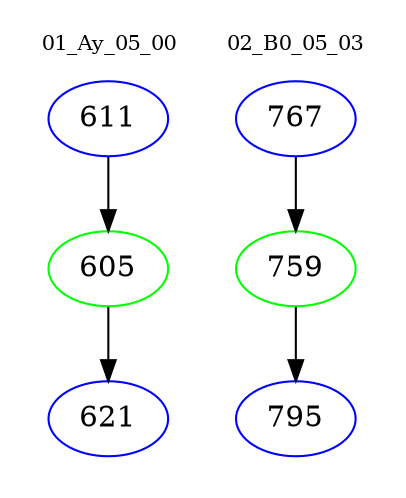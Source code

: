 digraph{
subgraph cluster_0 {
color = white
label = "01_Ay_05_00";
fontsize=10;
T0_611 [label="611", color="blue"]
T0_611 -> T0_605 [color="black"]
T0_605 [label="605", color="green"]
T0_605 -> T0_621 [color="black"]
T0_621 [label="621", color="blue"]
}
subgraph cluster_1 {
color = white
label = "02_B0_05_03";
fontsize=10;
T1_767 [label="767", color="blue"]
T1_767 -> T1_759 [color="black"]
T1_759 [label="759", color="green"]
T1_759 -> T1_795 [color="black"]
T1_795 [label="795", color="blue"]
}
}
